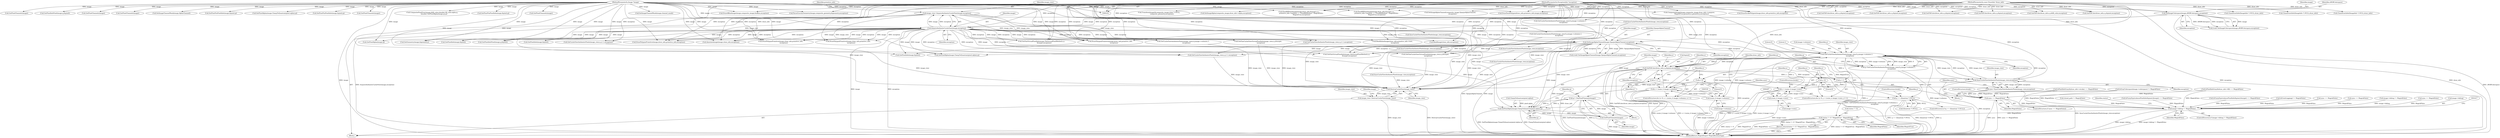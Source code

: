 digraph "0_ImageMagick_726812fa2fa7ce16bcf58f6e115f65427a1c0950_2@pointer" {
"1000507" [label="(Call,GetCacheViewAuthenticPixels(image_view,0,y,image->columns,1,\n              exception))"];
"1000557" [label="(Call,SyncCacheViewAuthenticPixels(image_view,exception))"];
"1000507" [label="(Call,GetCacheViewAuthenticPixels(image_view,0,y,image->columns,1,\n              exception))"];
"1000219" [label="(Call,image_view=AcquireAuthenticCacheView(image,exception))"];
"1000221" [label="(Call,AcquireAuthenticCacheView(image,exception))"];
"1000188" [label="(Call,SetImageColorspace(image,sRGBColorspace,exception))"];
"1000104" [label="(MethodParameterIn,Image *image)"];
"1000107" [label="(MethodParameterIn,ExceptionInfo *exception)"];
"1000494" [label="(Call,y < (ssize_t) image->rows)"];
"1000501" [label="(Call,y++)"];
"1000537" [label="(Call,GetFillColor(draw_info,x,y,&pixel,exception))"];
"1000105" [label="(MethodParameterIn,const DrawInfo *draw_info)"];
"1000527" [label="(Call,x < (ssize_t) image->columns)"];
"1000524" [label="(Call,x=0)"];
"1000534" [label="(Call,x++)"];
"1000529" [label="(Call,(ssize_t) image->columns)"];
"1000491" [label="(Call,y=0)"];
"1000496" [label="(Call,(ssize_t) image->rows)"];
"1000239" [label="(Call,SetImageAlphaChannel(image,OpaqueAlphaChannel,exception))"];
"1000505" [label="(Call,q=GetCacheViewAuthenticPixels(image_view,0,y,image->columns,1,\n              exception))"];
"1000517" [label="(Call,q == (Quantum *) NULL)"];
"1000544" [label="(Call,SetPixelAlpha(image,ClampToQuantum(pixel.alpha),q))"];
"1000551" [label="(Call,q+=GetPixelChannels(image))"];
"1000553" [label="(Call,GetPixelChannels(image))"];
"1000555" [label="(Call,sync=SyncCacheViewAuthenticPixels(image_view,exception))"];
"1000561" [label="(Call,sync == MagickFalse)"];
"1001611" [label="(Call,image->debug != MagickFalse)"];
"1001623" [label="(Call,status != 0 ? MagickTrue : MagickFalse)"];
"1001622" [label="(Return,return(status != 0 ? MagickTrue : MagickFalse);)"];
"1001608" [label="(Call,DestroyCacheView(image_view))"];
"1001606" [label="(Call,image_view=DestroyCacheView(image_view))"];
"1000561" [label="(Call,sync == MagickFalse)"];
"1000108" [label="(Block,)"];
"1000711" [label="(Call,GetPixelChannels(image))"];
"1000494" [label="(Call,y < (ssize_t) image->rows)"];
"1000189" [label="(Identifier,image)"];
"1000519" [label="(Call,(Quantum *) NULL)"];
"1000482" [label="(Call,SetImageChannelMask(image,channel_mask))"];
"1000715" [label="(Call,SyncCacheViewAuthenticPixels(image_view,exception))"];
"1000515" [label="(Identifier,exception)"];
"1000822" [label="(Call,GetCacheViewAuthenticPixels(image_view,0,y,image->columns,1,\n              exception))"];
"1000509" [label="(Literal,0)"];
"1000464" [label="(Call,FloodfillPaintImage(image,draw_info,&target,x,y,\n            primitive_info->method == FloodfillMethod ? MagickFalse :\n            MagickTrue,exception))"];
"1000595" [label="(Call,GetPixelInfo(image,&pixel))"];
"1000551" [label="(Call,q+=GetPixelChannels(image))"];
"1000526" [label="(Literal,0)"];
"1000506" [label="(Identifier,q)"];
"1000514" [label="(Literal,1)"];
"1000191" [label="(Identifier,exception)"];
"1000528" [label="(Identifier,x)"];
"1000555" [label="(Call,sync=SyncCacheViewAuthenticPixels(image_view,exception))"];
"1000694" [label="(Call,GetPixelChannels(image))"];
"1000495" [label="(Identifier,y)"];
"1000684" [label="(Call,IsFuzzyEquivalencePixelInfo(&pixel,&target) == MagickFalse)"];
"1001615" [label="(Identifier,MagickFalse)"];
"1001534" [label="(Call,closed_path != MagickFalse)"];
"1001629" [label="(MethodReturn,MagickExport MagickBooleanType)"];
"1001054" [label="(Call,SetImageAlphaChannel(composite_image,OpaqueAlphaChannel,\n          exception))"];
"1000492" [label="(Identifier,y)"];
"1000505" [label="(Call,q=GetCacheViewAuthenticPixels(image_view,0,y,image->columns,1,\n              exception))"];
"1000852" [label="(Call,GetFillColor(draw_info,x,y,&pixel,exception))"];
"1001623" [label="(Call,status != 0 ? MagickTrue : MagickFalse)"];
"1001072" [label="(Call,SetGeometry(image,&geometry))"];
"1000912" [label="(Call,ReadInlineImage(clone_info,primitive_info->text,\n          exception))"];
"1001625" [label="(Identifier,status)"];
"1000360" [label="(Call,IsFuzzyEquivalencePixelInfo(&pixel,&target) == MagickFalse)"];
"1001174" [label="(Call,CompositeImage(image,composite_image,draw_info->compose,\n          MagickTrue,geometry.x,geometry.y,exception))"];
"1000491" [label="(Call,y=0)"];
"1001552" [label="(Call,DrawPolygonPrimitive(image,draw_info,primitive_info,\n                exception))"];
"1000104" [label="(MethodParameterIn,Image *image)"];
"1000517" [label="(Call,q == (Quantum *) NULL)"];
"1001560" [label="(Call,CloneDrawInfo((ImageInfo *) NULL,draw_info))"];
"1000188" [label="(Call,SetImageColorspace(image,sRGBColorspace,exception))"];
"1001038" [label="(Call,TransformImage(&composite_image,(char *) NULL,\n            composite_geometry,exception))"];
"1000285" [label="(Call,SyncCacheViewAuthenticPixels(image_view,exception))"];
"1000226" [label="(Identifier,primitive_info)"];
"1001581" [label="(Call,DrawPolygonPrimitive(image,clone_info,primitive_info,\n             exception))"];
"1000502" [label="(Identifier,y)"];
"1001165" [label="(Call,DrawAffineImage(image,composite_image,&affine,exception))"];
"1000179" [label="(Call,IsPixelInfoGray(&draw_info->stroke) == MagickFalse)"];
"1000498" [label="(Call,image->rows)"];
"1001339" [label="(Call,IsEventLogging() != MagickFalse)"];
"1000780" [label="(Call,FloodfillPaintImage(image,draw_info,&target,x,y,\n            primitive_info->method == FloodfillMethod ? MagickFalse :\n            MagickTrue,exception))"];
"1000565" [label="(ControlStructure,break;)"];
"1000354" [label="(Call,GetPixelInfoPixel(image,q,&pixel))"];
"1001606" [label="(Call,image_view=DestroyCacheView(image_view))"];
"1001608" [label="(Call,DestroyCacheView(image_view))"];
"1000255" [label="(Call,GetCacheViewAuthenticPixels(image_view,x,y,1,1,exception))"];
"1001264" [label="(Call,SyncCacheViewAuthenticPixels(image_view,exception))"];
"1000874" [label="(Call,sync == MagickFalse)"];
"1001613" [label="(Identifier,image)"];
"1000531" [label="(Call,image->columns)"];
"1000536" [label="(Block,)"];
"1000541" [label="(Call,&pixel)"];
"1000389" [label="(Call,GetPixelChannels(image))"];
"1000581" [label="(Call,GetCacheViewAuthenticPixels(image_view,x,y,1,1,exception))"];
"1000370" [label="(Call,GetPixelChannels(image))"];
"1000459" [label="(Call,SetImageChannelMask(image,AlphaChannel))"];
"1001609" [label="(Identifier,image_view)"];
"1000493" [label="(Literal,0)"];
"1000550" [label="(Identifier,q)"];
"1000546" [label="(Call,ClampToQuantum(pixel.alpha))"];
"1000165" [label="(Call,IsGrayColorspace(image->colorspace) != MagickFalse)"];
"1000222" [label="(Identifier,image)"];
"1000172" [label="(Call,IsPixelInfoGray(&draw_info->fill) == MagickFalse)"];
"1000697" [label="(Call,GetFillColor(draw_info,x,y,&pixel,exception))"];
"1000535" [label="(Identifier,x)"];
"1000730" [label="(Call,GetOneVirtualPixelInfo(image,TileVirtualPixelMethod,x,y,\n            &target,exception))"];
"1001121" [label="(Call,ParseGravityGeometry(image,composite_geometry,&geometry,exception))"];
"1000719" [label="(Call,sync == MagickFalse)"];
"1000393" [label="(Call,SyncCacheViewAuthenticPixels(image_view,exception))"];
"1000613" [label="(Call,SyncCacheViewAuthenticPixels(image_view,exception))"];
"1000373" [label="(Call,GetFillColor(draw_info,x,y,&pixel,exception))"];
"1000105" [label="(MethodParameterIn,const DrawInfo *draw_info)"];
"1000932" [label="(Call,ReadImage(clone_info,exception))"];
"1000559" [label="(Identifier,exception)"];
"1000324" [label="(Call,GetCacheViewAuthenticPixels(image_view,0,y,image->columns,1,\n              exception))"];
"1000529" [label="(Call,(ssize_t) image->columns)"];
"1001622" [label="(Return,return(status != 0 ? MagickTrue : MagickFalse);)"];
"1000859" [label="(Call,SetPixelViaPixelInfo(image,&pixel,q))"];
"1000507" [label="(Call,GetCacheViewAuthenticPixels(image_view,0,y,image->columns,1,\n              exception))"];
"1000221" [label="(Call,AcquireAuthenticCacheView(image,exception))"];
"1000237" [label="(Call,(void) SetImageAlphaChannel(image,OpaqueAlphaChannel,exception))"];
"1000537" [label="(Call,GetFillColor(draw_info,x,y,&pixel,exception))"];
"1000115" [label="(Call,image->debug != MagickFalse)"];
"1000599" [label="(Call,GetFillColor(draw_info,x,y,&pixel,exception))"];
"1001066" [label="(Call,SetImageAlpha(composite_image,draw_info->alpha,exception))"];
"1000380" [label="(Call,SetPixelAlpha(image,ClampToQuantum(pixel.alpha),q))"];
"1001628" [label="(Identifier,MagickFalse)"];
"1001225" [label="(Call,GetCacheViewAuthenticPixels(image_view,x,y,1,1,exception))"];
"1000564" [label="(ControlStructure,break;)"];
"1000240" [label="(Identifier,image)"];
"1000511" [label="(Call,image->columns)"];
"1000276" [label="(Call,SetPixelAlpha(image,ClampToQuantum(pixel.alpha),q))"];
"1000190" [label="(Identifier,sRGBColorspace)"];
"1000516" [label="(ControlStructure,if (q == (Quantum *) NULL))"];
"1000186" [label="(Call,(void) SetImageColorspace(image,sRGBColorspace,exception))"];
"1001624" [label="(Call,status != 0)"];
"1000510" [label="(Identifier,y)"];
"1000241" [label="(Identifier,OpaqueAlphaChannel)"];
"1001388" [label="(Call,CloneDrawInfo((ImageInfo *) NULL,draw_info))"];
"1000704" [label="(Call,SetPixelViaPixelInfo(image,&pixel,q))"];
"1000239" [label="(Call,SetImageAlphaChannel(image,OpaqueAlphaChannel,exception))"];
"1000107" [label="(MethodParameterIn,ExceptionInfo *exception)"];
"1000501" [label="(Call,y++)"];
"1000866" [label="(Call,GetPixelChannels(image))"];
"1000296" [label="(Call,GetOneCacheViewVirtualPixelInfo(image_view,x,y,&target,\n            exception))"];
"1000397" [label="(Call,sync == MagickFalse)"];
"1000624" [label="(Call,GetOneCacheViewVirtualPixelInfo(image_view,x,y,&target,\n            exception))"];
"1001324" [label="(Call,AnnotateImage(image,clone_info,exception))"];
"1000503" [label="(Block,)"];
"1001627" [label="(Identifier,MagickTrue)"];
"1001420" [label="(Call,DrawDashPolygon(draw_info,primitive_info,image,exception))"];
"1000556" [label="(Identifier,sync)"];
"1000496" [label="(Call,(ssize_t) image->rows)"];
"1001607" [label="(Identifier,image_view)"];
"1001600" [label="(Call,DrawPolygonPrimitive(image,draw_info,primitive_info,exception))"];
"1000648" [label="(Call,GetCacheViewAuthenticPixels(image_view,0,y,image->columns,1,\n              exception))"];
"1000558" [label="(Identifier,image_view)"];
"1001239" [label="(Call,GetFillColor(draw_info,x,y,&fill_color,exception))"];
"1000563" [label="(Identifier,MagickFalse)"];
"1000220" [label="(Identifier,image_view)"];
"1000539" [label="(Identifier,x)"];
"1000219" [label="(Call,image_view=AcquireAuthenticCacheView(image,exception))"];
"1001246" [label="(Call,CompositePixelOver(image,&fill_color,(double) fill_color.alpha,q,\n        (double) GetPixelAlpha(image,q),q))"];
"1001409" [label="(Call,DrawPolygonPrimitive(image,clone_info,primitive_info,\n             exception))"];
"1000223" [label="(Identifier,exception)"];
"1000303" [label="(Call,GetPixelInfo(image,&pixel))"];
"1000242" [label="(Identifier,exception)"];
"1000557" [label="(Call,SyncCacheViewAuthenticPixels(image_view,exception))"];
"1000545" [label="(Identifier,image)"];
"1001610" [label="(ControlStructure,if (image->debug != MagickFalse))"];
"1001611" [label="(Call,image->debug != MagickFalse)"];
"1000525" [label="(Identifier,x)"];
"1000554" [label="(Identifier,image)"];
"1000560" [label="(ControlStructure,if (sync == MagickFalse))"];
"1000534" [label="(Call,x++)"];
"1000527" [label="(Call,x < (ssize_t) image->columns)"];
"1000553" [label="(Call,GetPixelChannels(image))"];
"1000522" [label="(ControlStructure,break;)"];
"1000552" [label="(Identifier,q)"];
"1001592" [label="(Call,DrawStrokePolygon(image,draw_info,primitive_info,exception))"];
"1000540" [label="(Identifier,y)"];
"1000562" [label="(Identifier,sync)"];
"1000269" [label="(Call,GetFillColor(draw_info,x,y,&pixel,exception))"];
"1000524" [label="(Call,x=0)"];
"1001612" [label="(Call,image->debug)"];
"1000544" [label="(Call,SetPixelAlpha(image,ClampToQuantum(pixel.alpha),q))"];
"1000606" [label="(Call,SetPixelViaPixelInfo(image,&pixel,q))"];
"1000538" [label="(Identifier,draw_info)"];
"1000801" [label="(Call,GetPixelInfo(image,&pixel))"];
"1000543" [label="(Identifier,exception)"];
"1000518" [label="(Identifier,q)"];
"1000508" [label="(Identifier,image_view)"];
"1000678" [label="(Call,GetPixelInfoPixel(image,q,&pixel))"];
"1000523" [label="(ControlStructure,for (x=0; x < (ssize_t) image->columns; x++))"];
"1001258" [label="(Call,GetPixelAlpha(image,q))"];
"1001283" [label="(Call,CloneDrawInfo((ImageInfo *) NULL,draw_info))"];
"1000409" [label="(Call,GetOneVirtualPixelInfo(image,TileVirtualPixelMethod,x,y,\n            &target,exception))"];
"1000870" [label="(Call,SyncCacheViewAuthenticPixels(image_view,exception))"];
"1000490" [label="(ControlStructure,for (y=0; y < (ssize_t) image->rows; y++))"];
"1000507" -> "1000505"  [label="AST: "];
"1000507" -> "1000515"  [label="CFG: "];
"1000508" -> "1000507"  [label="AST: "];
"1000509" -> "1000507"  [label="AST: "];
"1000510" -> "1000507"  [label="AST: "];
"1000511" -> "1000507"  [label="AST: "];
"1000514" -> "1000507"  [label="AST: "];
"1000515" -> "1000507"  [label="AST: "];
"1000505" -> "1000507"  [label="CFG: "];
"1000507" -> "1001629"  [label="DDG: image->columns"];
"1000507" -> "1001629"  [label="DDG: exception"];
"1000507" -> "1001629"  [label="DDG: y"];
"1000507" -> "1000501"  [label="DDG: y"];
"1000507" -> "1000505"  [label="DDG: y"];
"1000507" -> "1000505"  [label="DDG: exception"];
"1000507" -> "1000505"  [label="DDG: image->columns"];
"1000507" -> "1000505"  [label="DDG: 1"];
"1000507" -> "1000505"  [label="DDG: image_view"];
"1000507" -> "1000505"  [label="DDG: 0"];
"1000557" -> "1000507"  [label="DDG: image_view"];
"1000557" -> "1000507"  [label="DDG: exception"];
"1000219" -> "1000507"  [label="DDG: image_view"];
"1000494" -> "1000507"  [label="DDG: y"];
"1000529" -> "1000507"  [label="DDG: image->columns"];
"1000221" -> "1000507"  [label="DDG: exception"];
"1000239" -> "1000507"  [label="DDG: exception"];
"1000107" -> "1000507"  [label="DDG: exception"];
"1000507" -> "1000529"  [label="DDG: image->columns"];
"1000507" -> "1000537"  [label="DDG: y"];
"1000507" -> "1000537"  [label="DDG: exception"];
"1000507" -> "1000557"  [label="DDG: image_view"];
"1000507" -> "1000557"  [label="DDG: exception"];
"1000507" -> "1001608"  [label="DDG: image_view"];
"1000557" -> "1000555"  [label="AST: "];
"1000557" -> "1000559"  [label="CFG: "];
"1000558" -> "1000557"  [label="AST: "];
"1000559" -> "1000557"  [label="AST: "];
"1000555" -> "1000557"  [label="CFG: "];
"1000557" -> "1001629"  [label="DDG: exception"];
"1000557" -> "1000555"  [label="DDG: image_view"];
"1000557" -> "1000555"  [label="DDG: exception"];
"1000537" -> "1000557"  [label="DDG: exception"];
"1000107" -> "1000557"  [label="DDG: exception"];
"1000557" -> "1001608"  [label="DDG: image_view"];
"1000219" -> "1000108"  [label="AST: "];
"1000219" -> "1000221"  [label="CFG: "];
"1000220" -> "1000219"  [label="AST: "];
"1000221" -> "1000219"  [label="AST: "];
"1000226" -> "1000219"  [label="CFG: "];
"1000219" -> "1001629"  [label="DDG: AcquireAuthenticCacheView(image,exception)"];
"1000221" -> "1000219"  [label="DDG: image"];
"1000221" -> "1000219"  [label="DDG: exception"];
"1000219" -> "1000255"  [label="DDG: image_view"];
"1000219" -> "1000296"  [label="DDG: image_view"];
"1000219" -> "1000581"  [label="DDG: image_view"];
"1000219" -> "1000624"  [label="DDG: image_view"];
"1000219" -> "1000822"  [label="DDG: image_view"];
"1000219" -> "1001225"  [label="DDG: image_view"];
"1000219" -> "1001608"  [label="DDG: image_view"];
"1000221" -> "1000223"  [label="CFG: "];
"1000222" -> "1000221"  [label="AST: "];
"1000223" -> "1000221"  [label="AST: "];
"1000221" -> "1001629"  [label="DDG: exception"];
"1000221" -> "1001629"  [label="DDG: image"];
"1000188" -> "1000221"  [label="DDG: image"];
"1000188" -> "1000221"  [label="DDG: exception"];
"1000104" -> "1000221"  [label="DDG: image"];
"1000107" -> "1000221"  [label="DDG: exception"];
"1000221" -> "1000239"  [label="DDG: image"];
"1000221" -> "1000239"  [label="DDG: exception"];
"1000221" -> "1000255"  [label="DDG: exception"];
"1000221" -> "1000276"  [label="DDG: image"];
"1000221" -> "1000296"  [label="DDG: exception"];
"1000221" -> "1000303"  [label="DDG: image"];
"1000221" -> "1000409"  [label="DDG: image"];
"1000221" -> "1000409"  [label="DDG: exception"];
"1000221" -> "1000544"  [label="DDG: image"];
"1000221" -> "1000581"  [label="DDG: exception"];
"1000221" -> "1000595"  [label="DDG: image"];
"1000221" -> "1000624"  [label="DDG: exception"];
"1000221" -> "1000678"  [label="DDG: image"];
"1000221" -> "1000730"  [label="DDG: image"];
"1000221" -> "1000730"  [label="DDG: exception"];
"1000221" -> "1000801"  [label="DDG: image"];
"1000221" -> "1000822"  [label="DDG: exception"];
"1000221" -> "1000912"  [label="DDG: exception"];
"1000221" -> "1000932"  [label="DDG: exception"];
"1000221" -> "1001072"  [label="DDG: image"];
"1000221" -> "1001225"  [label="DDG: exception"];
"1000221" -> "1001258"  [label="DDG: image"];
"1000221" -> "1001324"  [label="DDG: image"];
"1000221" -> "1001324"  [label="DDG: exception"];
"1000221" -> "1001409"  [label="DDG: image"];
"1000221" -> "1001409"  [label="DDG: exception"];
"1000221" -> "1001552"  [label="DDG: image"];
"1000221" -> "1001552"  [label="DDG: exception"];
"1000221" -> "1001581"  [label="DDG: image"];
"1000221" -> "1001581"  [label="DDG: exception"];
"1000221" -> "1001600"  [label="DDG: image"];
"1000221" -> "1001600"  [label="DDG: exception"];
"1000188" -> "1000186"  [label="AST: "];
"1000188" -> "1000191"  [label="CFG: "];
"1000189" -> "1000188"  [label="AST: "];
"1000190" -> "1000188"  [label="AST: "];
"1000191" -> "1000188"  [label="AST: "];
"1000186" -> "1000188"  [label="CFG: "];
"1000188" -> "1001629"  [label="DDG: sRGBColorspace"];
"1000188" -> "1000186"  [label="DDG: image"];
"1000188" -> "1000186"  [label="DDG: sRGBColorspace"];
"1000188" -> "1000186"  [label="DDG: exception"];
"1000104" -> "1000188"  [label="DDG: image"];
"1000107" -> "1000188"  [label="DDG: exception"];
"1000104" -> "1000103"  [label="AST: "];
"1000104" -> "1001629"  [label="DDG: image"];
"1000104" -> "1000239"  [label="DDG: image"];
"1000104" -> "1000276"  [label="DDG: image"];
"1000104" -> "1000303"  [label="DDG: image"];
"1000104" -> "1000354"  [label="DDG: image"];
"1000104" -> "1000370"  [label="DDG: image"];
"1000104" -> "1000380"  [label="DDG: image"];
"1000104" -> "1000389"  [label="DDG: image"];
"1000104" -> "1000409"  [label="DDG: image"];
"1000104" -> "1000459"  [label="DDG: image"];
"1000104" -> "1000464"  [label="DDG: image"];
"1000104" -> "1000482"  [label="DDG: image"];
"1000104" -> "1000544"  [label="DDG: image"];
"1000104" -> "1000553"  [label="DDG: image"];
"1000104" -> "1000595"  [label="DDG: image"];
"1000104" -> "1000606"  [label="DDG: image"];
"1000104" -> "1000678"  [label="DDG: image"];
"1000104" -> "1000694"  [label="DDG: image"];
"1000104" -> "1000704"  [label="DDG: image"];
"1000104" -> "1000711"  [label="DDG: image"];
"1000104" -> "1000730"  [label="DDG: image"];
"1000104" -> "1000780"  [label="DDG: image"];
"1000104" -> "1000801"  [label="DDG: image"];
"1000104" -> "1000859"  [label="DDG: image"];
"1000104" -> "1000866"  [label="DDG: image"];
"1000104" -> "1001072"  [label="DDG: image"];
"1000104" -> "1001121"  [label="DDG: image"];
"1000104" -> "1001165"  [label="DDG: image"];
"1000104" -> "1001174"  [label="DDG: image"];
"1000104" -> "1001246"  [label="DDG: image"];
"1000104" -> "1001258"  [label="DDG: image"];
"1000104" -> "1001324"  [label="DDG: image"];
"1000104" -> "1001409"  [label="DDG: image"];
"1000104" -> "1001420"  [label="DDG: image"];
"1000104" -> "1001552"  [label="DDG: image"];
"1000104" -> "1001581"  [label="DDG: image"];
"1000104" -> "1001592"  [label="DDG: image"];
"1000104" -> "1001600"  [label="DDG: image"];
"1000107" -> "1000103"  [label="AST: "];
"1000107" -> "1001629"  [label="DDG: exception"];
"1000107" -> "1000239"  [label="DDG: exception"];
"1000107" -> "1000255"  [label="DDG: exception"];
"1000107" -> "1000269"  [label="DDG: exception"];
"1000107" -> "1000285"  [label="DDG: exception"];
"1000107" -> "1000296"  [label="DDG: exception"];
"1000107" -> "1000324"  [label="DDG: exception"];
"1000107" -> "1000373"  [label="DDG: exception"];
"1000107" -> "1000393"  [label="DDG: exception"];
"1000107" -> "1000409"  [label="DDG: exception"];
"1000107" -> "1000464"  [label="DDG: exception"];
"1000107" -> "1000537"  [label="DDG: exception"];
"1000107" -> "1000581"  [label="DDG: exception"];
"1000107" -> "1000599"  [label="DDG: exception"];
"1000107" -> "1000613"  [label="DDG: exception"];
"1000107" -> "1000624"  [label="DDG: exception"];
"1000107" -> "1000648"  [label="DDG: exception"];
"1000107" -> "1000697"  [label="DDG: exception"];
"1000107" -> "1000715"  [label="DDG: exception"];
"1000107" -> "1000730"  [label="DDG: exception"];
"1000107" -> "1000780"  [label="DDG: exception"];
"1000107" -> "1000822"  [label="DDG: exception"];
"1000107" -> "1000852"  [label="DDG: exception"];
"1000107" -> "1000870"  [label="DDG: exception"];
"1000107" -> "1000912"  [label="DDG: exception"];
"1000107" -> "1000932"  [label="DDG: exception"];
"1000107" -> "1001038"  [label="DDG: exception"];
"1000107" -> "1001054"  [label="DDG: exception"];
"1000107" -> "1001066"  [label="DDG: exception"];
"1000107" -> "1001121"  [label="DDG: exception"];
"1000107" -> "1001165"  [label="DDG: exception"];
"1000107" -> "1001174"  [label="DDG: exception"];
"1000107" -> "1001225"  [label="DDG: exception"];
"1000107" -> "1001239"  [label="DDG: exception"];
"1000107" -> "1001264"  [label="DDG: exception"];
"1000107" -> "1001324"  [label="DDG: exception"];
"1000107" -> "1001409"  [label="DDG: exception"];
"1000107" -> "1001420"  [label="DDG: exception"];
"1000107" -> "1001552"  [label="DDG: exception"];
"1000107" -> "1001581"  [label="DDG: exception"];
"1000107" -> "1001592"  [label="DDG: exception"];
"1000107" -> "1001600"  [label="DDG: exception"];
"1000494" -> "1000490"  [label="AST: "];
"1000494" -> "1000496"  [label="CFG: "];
"1000495" -> "1000494"  [label="AST: "];
"1000496" -> "1000494"  [label="AST: "];
"1000506" -> "1000494"  [label="CFG: "];
"1000565" -> "1000494"  [label="CFG: "];
"1000494" -> "1001629"  [label="DDG: y < (ssize_t) image->rows"];
"1000494" -> "1001629"  [label="DDG: (ssize_t) image->rows"];
"1000494" -> "1001629"  [label="DDG: y"];
"1000501" -> "1000494"  [label="DDG: y"];
"1000491" -> "1000494"  [label="DDG: y"];
"1000496" -> "1000494"  [label="DDG: image->rows"];
"1000501" -> "1000490"  [label="AST: "];
"1000501" -> "1000502"  [label="CFG: "];
"1000502" -> "1000501"  [label="AST: "];
"1000495" -> "1000501"  [label="CFG: "];
"1000537" -> "1000501"  [label="DDG: y"];
"1000537" -> "1000536"  [label="AST: "];
"1000537" -> "1000543"  [label="CFG: "];
"1000538" -> "1000537"  [label="AST: "];
"1000539" -> "1000537"  [label="AST: "];
"1000540" -> "1000537"  [label="AST: "];
"1000541" -> "1000537"  [label="AST: "];
"1000543" -> "1000537"  [label="AST: "];
"1000545" -> "1000537"  [label="CFG: "];
"1000537" -> "1001629"  [label="DDG: y"];
"1000537" -> "1001629"  [label="DDG: draw_info"];
"1000537" -> "1001629"  [label="DDG: GetFillColor(draw_info,x,y,&pixel,exception)"];
"1000537" -> "1001629"  [label="DDG: &pixel"];
"1000537" -> "1000534"  [label="DDG: x"];
"1000105" -> "1000537"  [label="DDG: draw_info"];
"1000527" -> "1000537"  [label="DDG: x"];
"1000105" -> "1000103"  [label="AST: "];
"1000105" -> "1001629"  [label="DDG: draw_info"];
"1000105" -> "1000269"  [label="DDG: draw_info"];
"1000105" -> "1000373"  [label="DDG: draw_info"];
"1000105" -> "1000464"  [label="DDG: draw_info"];
"1000105" -> "1000599"  [label="DDG: draw_info"];
"1000105" -> "1000697"  [label="DDG: draw_info"];
"1000105" -> "1000780"  [label="DDG: draw_info"];
"1000105" -> "1000852"  [label="DDG: draw_info"];
"1000105" -> "1001239"  [label="DDG: draw_info"];
"1000105" -> "1001283"  [label="DDG: draw_info"];
"1000105" -> "1001388"  [label="DDG: draw_info"];
"1000105" -> "1001420"  [label="DDG: draw_info"];
"1000105" -> "1001552"  [label="DDG: draw_info"];
"1000105" -> "1001560"  [label="DDG: draw_info"];
"1000105" -> "1001592"  [label="DDG: draw_info"];
"1000105" -> "1001600"  [label="DDG: draw_info"];
"1000527" -> "1000523"  [label="AST: "];
"1000527" -> "1000529"  [label="CFG: "];
"1000528" -> "1000527"  [label="AST: "];
"1000529" -> "1000527"  [label="AST: "];
"1000538" -> "1000527"  [label="CFG: "];
"1000556" -> "1000527"  [label="CFG: "];
"1000527" -> "1001629"  [label="DDG: x"];
"1000527" -> "1001629"  [label="DDG: (ssize_t) image->columns"];
"1000527" -> "1001629"  [label="DDG: x < (ssize_t) image->columns"];
"1000524" -> "1000527"  [label="DDG: x"];
"1000534" -> "1000527"  [label="DDG: x"];
"1000529" -> "1000527"  [label="DDG: image->columns"];
"1000524" -> "1000523"  [label="AST: "];
"1000524" -> "1000526"  [label="CFG: "];
"1000525" -> "1000524"  [label="AST: "];
"1000526" -> "1000524"  [label="AST: "];
"1000528" -> "1000524"  [label="CFG: "];
"1000534" -> "1000523"  [label="AST: "];
"1000534" -> "1000535"  [label="CFG: "];
"1000535" -> "1000534"  [label="AST: "];
"1000528" -> "1000534"  [label="CFG: "];
"1000529" -> "1000531"  [label="CFG: "];
"1000530" -> "1000529"  [label="AST: "];
"1000531" -> "1000529"  [label="AST: "];
"1000529" -> "1001629"  [label="DDG: image->columns"];
"1000491" -> "1000490"  [label="AST: "];
"1000491" -> "1000493"  [label="CFG: "];
"1000492" -> "1000491"  [label="AST: "];
"1000493" -> "1000491"  [label="AST: "];
"1000495" -> "1000491"  [label="CFG: "];
"1000496" -> "1000498"  [label="CFG: "];
"1000497" -> "1000496"  [label="AST: "];
"1000498" -> "1000496"  [label="AST: "];
"1000496" -> "1001629"  [label="DDG: image->rows"];
"1000239" -> "1000237"  [label="AST: "];
"1000239" -> "1000242"  [label="CFG: "];
"1000240" -> "1000239"  [label="AST: "];
"1000241" -> "1000239"  [label="AST: "];
"1000242" -> "1000239"  [label="AST: "];
"1000237" -> "1000239"  [label="CFG: "];
"1000239" -> "1001629"  [label="DDG: image"];
"1000239" -> "1001629"  [label="DDG: exception"];
"1000239" -> "1001629"  [label="DDG: OpaqueAlphaChannel"];
"1000239" -> "1000237"  [label="DDG: image"];
"1000239" -> "1000237"  [label="DDG: OpaqueAlphaChannel"];
"1000239" -> "1000237"  [label="DDG: exception"];
"1000239" -> "1000255"  [label="DDG: exception"];
"1000239" -> "1000276"  [label="DDG: image"];
"1000239" -> "1000296"  [label="DDG: exception"];
"1000239" -> "1000303"  [label="DDG: image"];
"1000239" -> "1000409"  [label="DDG: image"];
"1000239" -> "1000409"  [label="DDG: exception"];
"1000239" -> "1000544"  [label="DDG: image"];
"1000505" -> "1000503"  [label="AST: "];
"1000506" -> "1000505"  [label="AST: "];
"1000518" -> "1000505"  [label="CFG: "];
"1000505" -> "1001629"  [label="DDG: GetCacheViewAuthenticPixels(image_view,0,y,image->columns,1,\n              exception)"];
"1000505" -> "1000517"  [label="DDG: q"];
"1000517" -> "1000516"  [label="AST: "];
"1000517" -> "1000519"  [label="CFG: "];
"1000518" -> "1000517"  [label="AST: "];
"1000519" -> "1000517"  [label="AST: "];
"1000522" -> "1000517"  [label="CFG: "];
"1000525" -> "1000517"  [label="CFG: "];
"1000517" -> "1001629"  [label="DDG: (Quantum *) NULL"];
"1000517" -> "1001629"  [label="DDG: q"];
"1000517" -> "1001629"  [label="DDG: q == (Quantum *) NULL"];
"1000519" -> "1000517"  [label="DDG: NULL"];
"1000517" -> "1000544"  [label="DDG: q"];
"1000544" -> "1000536"  [label="AST: "];
"1000544" -> "1000550"  [label="CFG: "];
"1000545" -> "1000544"  [label="AST: "];
"1000546" -> "1000544"  [label="AST: "];
"1000550" -> "1000544"  [label="AST: "];
"1000552" -> "1000544"  [label="CFG: "];
"1000544" -> "1001629"  [label="DDG: ClampToQuantum(pixel.alpha)"];
"1000544" -> "1001629"  [label="DDG: SetPixelAlpha(image,ClampToQuantum(pixel.alpha),q)"];
"1000553" -> "1000544"  [label="DDG: image"];
"1000546" -> "1000544"  [label="DDG: pixel.alpha"];
"1000551" -> "1000544"  [label="DDG: q"];
"1000544" -> "1000551"  [label="DDG: q"];
"1000544" -> "1000553"  [label="DDG: image"];
"1000551" -> "1000536"  [label="AST: "];
"1000551" -> "1000553"  [label="CFG: "];
"1000552" -> "1000551"  [label="AST: "];
"1000553" -> "1000551"  [label="AST: "];
"1000535" -> "1000551"  [label="CFG: "];
"1000551" -> "1001629"  [label="DDG: GetPixelChannels(image)"];
"1000551" -> "1001629"  [label="DDG: q"];
"1000553" -> "1000551"  [label="DDG: image"];
"1000553" -> "1000554"  [label="CFG: "];
"1000554" -> "1000553"  [label="AST: "];
"1000553" -> "1001629"  [label="DDG: image"];
"1000555" -> "1000503"  [label="AST: "];
"1000556" -> "1000555"  [label="AST: "];
"1000562" -> "1000555"  [label="CFG: "];
"1000555" -> "1001629"  [label="DDG: SyncCacheViewAuthenticPixels(image_view,exception)"];
"1000555" -> "1000561"  [label="DDG: sync"];
"1000561" -> "1000560"  [label="AST: "];
"1000561" -> "1000563"  [label="CFG: "];
"1000562" -> "1000561"  [label="AST: "];
"1000563" -> "1000561"  [label="AST: "];
"1000564" -> "1000561"  [label="CFG: "];
"1000502" -> "1000561"  [label="CFG: "];
"1000561" -> "1001629"  [label="DDG: sync"];
"1000561" -> "1001629"  [label="DDG: sync == MagickFalse"];
"1000172" -> "1000561"  [label="DDG: MagickFalse"];
"1000179" -> "1000561"  [label="DDG: MagickFalse"];
"1000165" -> "1000561"  [label="DDG: MagickFalse"];
"1000561" -> "1001611"  [label="DDG: MagickFalse"];
"1001611" -> "1001610"  [label="AST: "];
"1001611" -> "1001615"  [label="CFG: "];
"1001612" -> "1001611"  [label="AST: "];
"1001615" -> "1001611"  [label="AST: "];
"1001617" -> "1001611"  [label="CFG: "];
"1001625" -> "1001611"  [label="CFG: "];
"1001611" -> "1001629"  [label="DDG: image->debug"];
"1001611" -> "1001629"  [label="DDG: image->debug != MagickFalse"];
"1000115" -> "1001611"  [label="DDG: image->debug"];
"1000172" -> "1001611"  [label="DDG: MagickFalse"];
"1000179" -> "1001611"  [label="DDG: MagickFalse"];
"1001339" -> "1001611"  [label="DDG: MagickFalse"];
"1001534" -> "1001611"  [label="DDG: MagickFalse"];
"1000719" -> "1001611"  [label="DDG: MagickFalse"];
"1000360" -> "1001611"  [label="DDG: MagickFalse"];
"1000874" -> "1001611"  [label="DDG: MagickFalse"];
"1000165" -> "1001611"  [label="DDG: MagickFalse"];
"1000397" -> "1001611"  [label="DDG: MagickFalse"];
"1000684" -> "1001611"  [label="DDG: MagickFalse"];
"1001611" -> "1001623"  [label="DDG: MagickFalse"];
"1001623" -> "1001622"  [label="AST: "];
"1001623" -> "1001627"  [label="CFG: "];
"1001623" -> "1001628"  [label="CFG: "];
"1001624" -> "1001623"  [label="AST: "];
"1001627" -> "1001623"  [label="AST: "];
"1001628" -> "1001623"  [label="AST: "];
"1001622" -> "1001623"  [label="CFG: "];
"1001623" -> "1001629"  [label="DDG: status != 0 ? MagickTrue : MagickFalse"];
"1001623" -> "1001629"  [label="DDG: status != 0"];
"1001623" -> "1001629"  [label="DDG: MagickTrue"];
"1001623" -> "1001629"  [label="DDG: MagickFalse"];
"1001623" -> "1001622"  [label="DDG: status != 0 ? MagickTrue : MagickFalse"];
"1001174" -> "1001623"  [label="DDG: MagickTrue"];
"1001622" -> "1000108"  [label="AST: "];
"1001629" -> "1001622"  [label="CFG: "];
"1001622" -> "1001629"  [label="DDG: <RET>"];
"1001608" -> "1001606"  [label="AST: "];
"1001608" -> "1001609"  [label="CFG: "];
"1001609" -> "1001608"  [label="AST: "];
"1001606" -> "1001608"  [label="CFG: "];
"1001608" -> "1001606"  [label="DDG: image_view"];
"1000285" -> "1001608"  [label="DDG: image_view"];
"1000715" -> "1001608"  [label="DDG: image_view"];
"1000393" -> "1001608"  [label="DDG: image_view"];
"1000870" -> "1001608"  [label="DDG: image_view"];
"1000822" -> "1001608"  [label="DDG: image_view"];
"1000581" -> "1001608"  [label="DDG: image_view"];
"1000624" -> "1001608"  [label="DDG: image_view"];
"1000255" -> "1001608"  [label="DDG: image_view"];
"1000613" -> "1001608"  [label="DDG: image_view"];
"1001264" -> "1001608"  [label="DDG: image_view"];
"1000296" -> "1001608"  [label="DDG: image_view"];
"1000648" -> "1001608"  [label="DDG: image_view"];
"1001225" -> "1001608"  [label="DDG: image_view"];
"1000324" -> "1001608"  [label="DDG: image_view"];
"1001606" -> "1000108"  [label="AST: "];
"1001607" -> "1001606"  [label="AST: "];
"1001613" -> "1001606"  [label="CFG: "];
"1001606" -> "1001629"  [label="DDG: image_view"];
"1001606" -> "1001629"  [label="DDG: DestroyCacheView(image_view)"];
}
